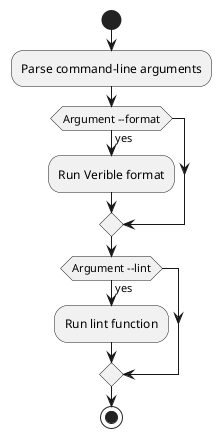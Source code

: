 @startuml bin_lint_wrap
start

:Parse command-line arguments;

if (Argument --format) then (yes)
    :Run Verible format;
endif

if (Argument --lint) then (yes)
    :Run lint function;
endif

stop
@enduml
